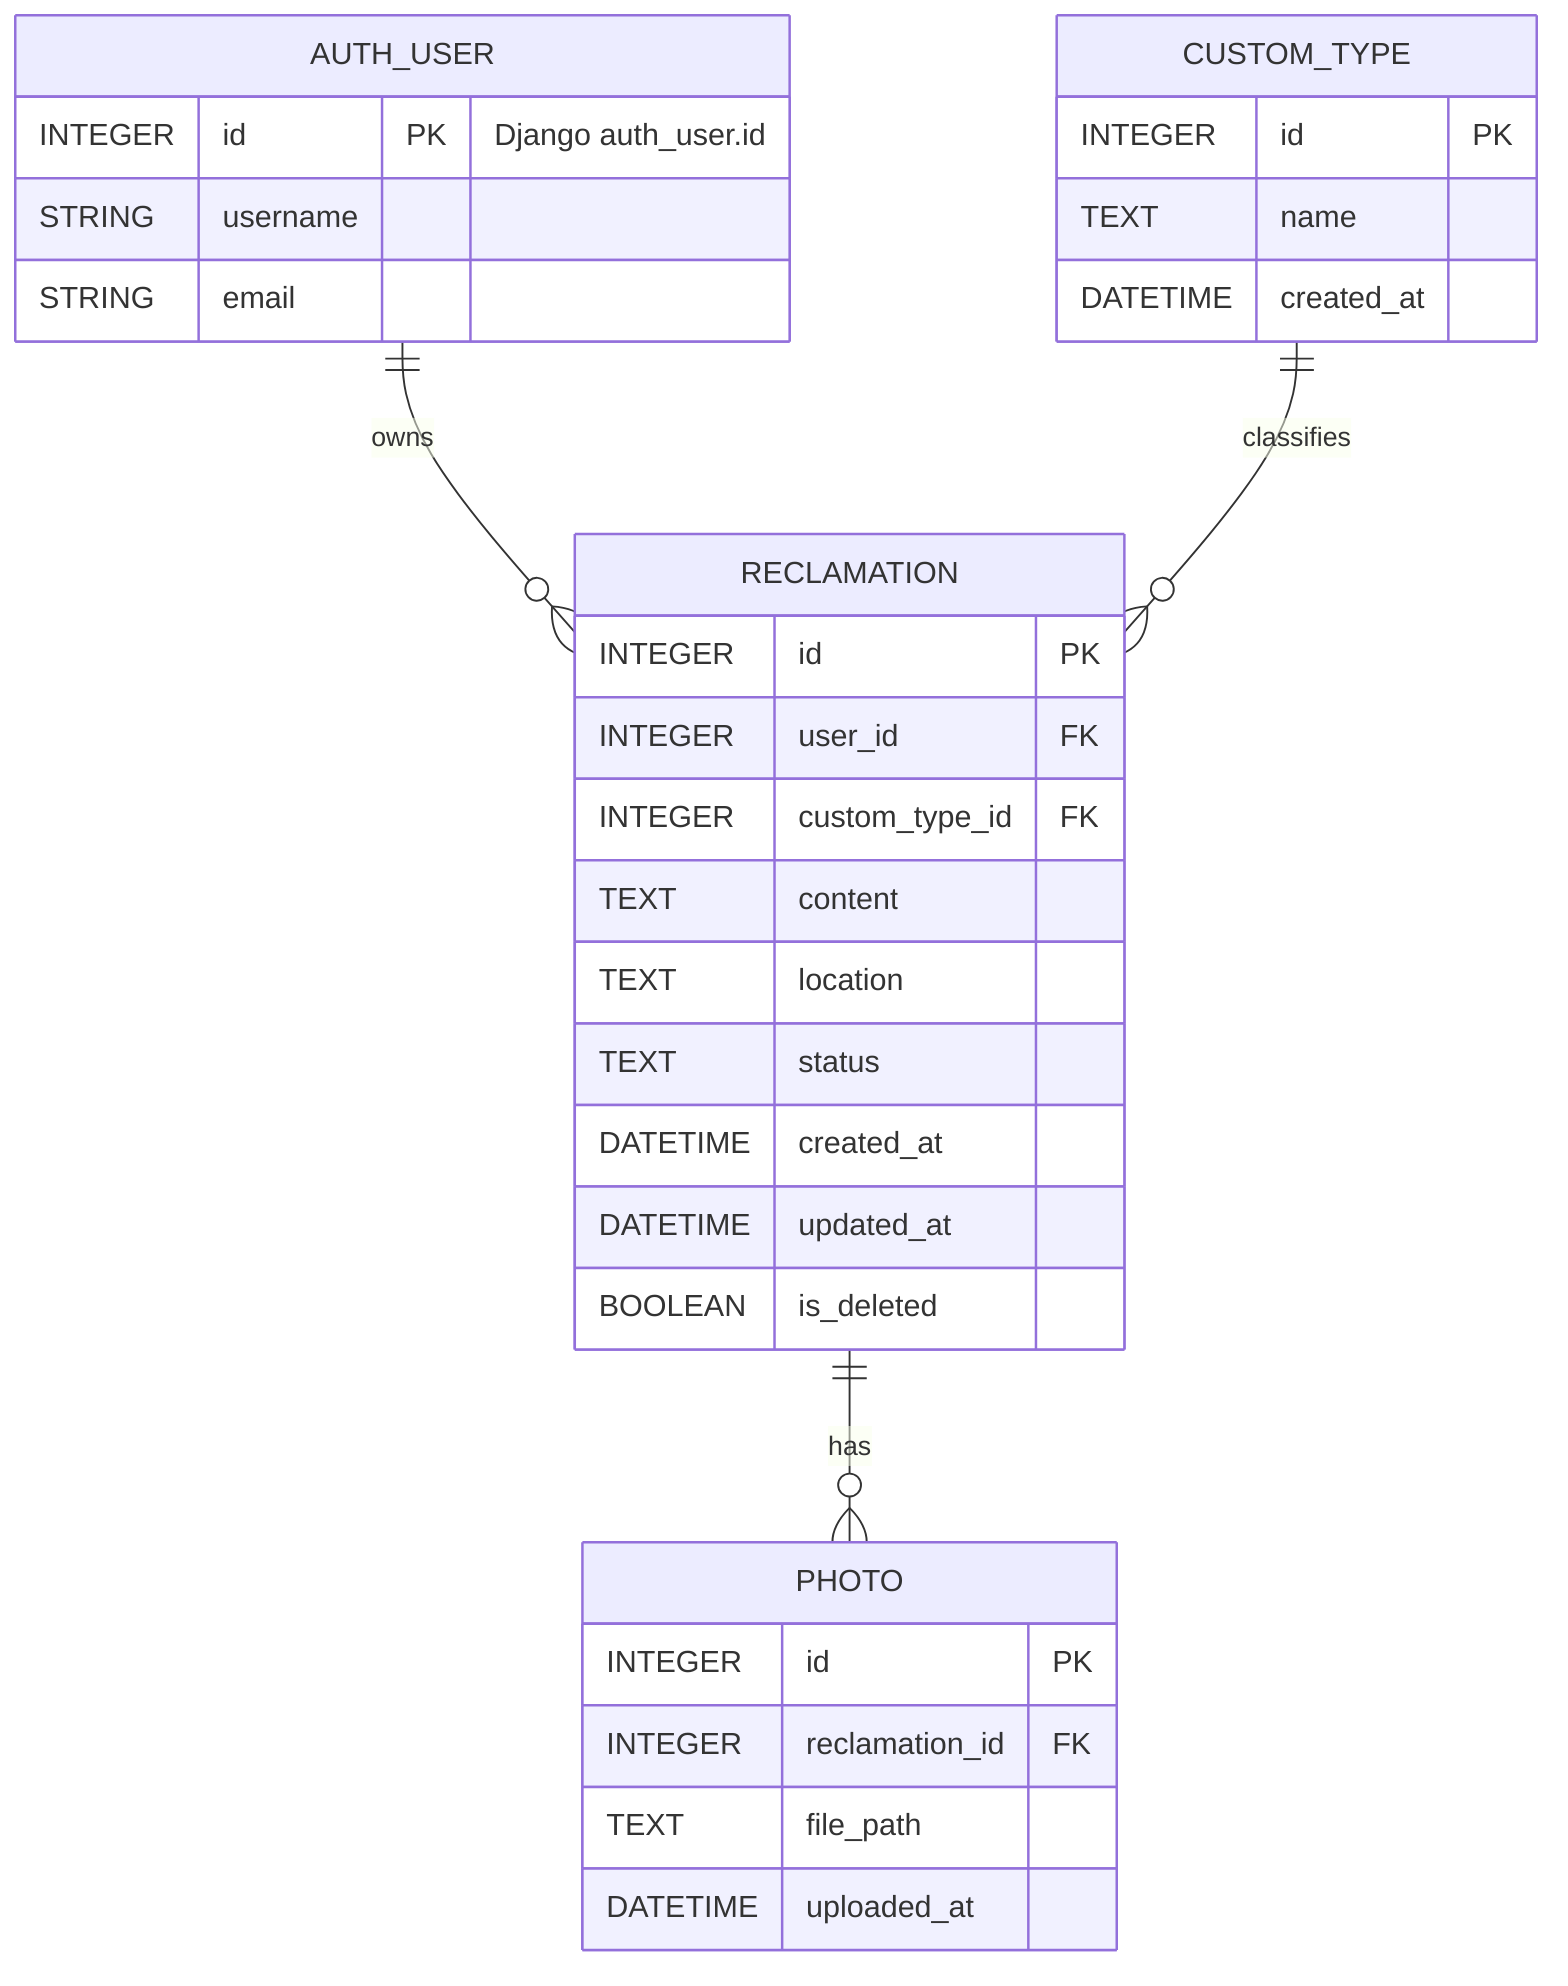 erDiagram
  AUTH_USER {
    INTEGER id PK "Django auth_user.id"
    STRING username
    STRING email
  }
  CUSTOM_TYPE {
    INTEGER id PK
    TEXT name
    DATETIME created_at
  }
  RECLAMATION {
    INTEGER id PK
    INTEGER user_id FK
    INTEGER custom_type_id FK
    TEXT content
    TEXT location
    TEXT status
    DATETIME created_at
    DATETIME updated_at
    BOOLEAN is_deleted
  }
  PHOTO {
    INTEGER id PK
    INTEGER reclamation_id FK
    TEXT file_path
    DATETIME uploaded_at
  }

  AUTH_USER ||--o{ RECLAMATION : "owns"
  CUSTOM_TYPE ||--o{ RECLAMATION : "classifies"
  RECLAMATION ||--o{ PHOTO : "has"